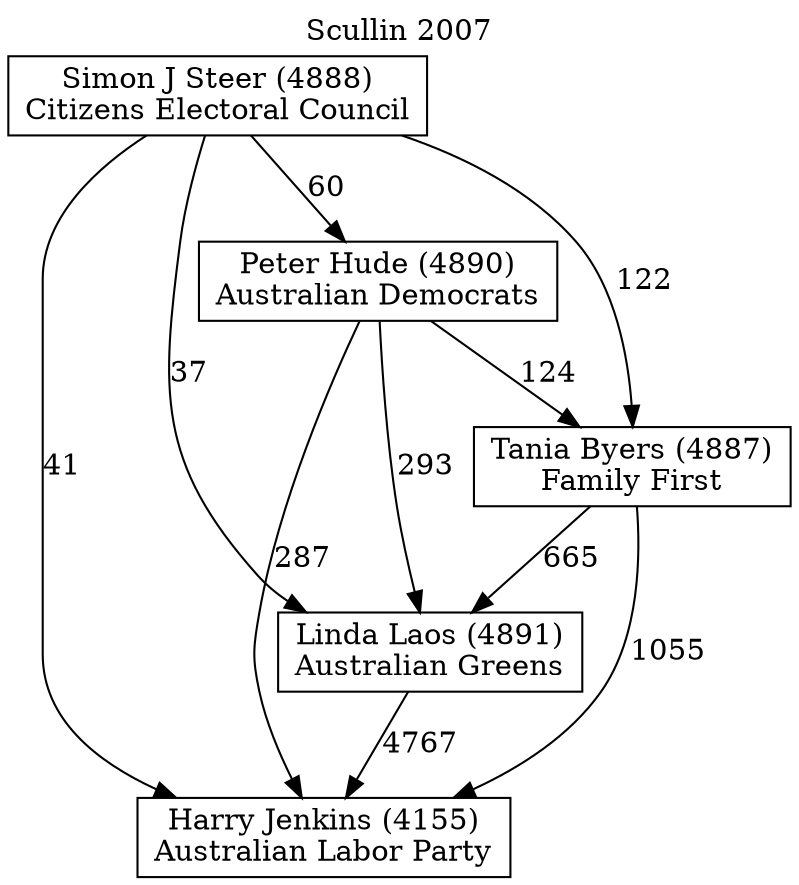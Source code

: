 // House preference flow
digraph "Harry Jenkins (4155)_Scullin_2007" {
	graph [label="Scullin 2007" labelloc=t mclimit=10]
	node [shape=box]
	"Harry Jenkins (4155)" [label="Harry Jenkins (4155)
Australian Labor Party"]
	"Linda Laos (4891)" [label="Linda Laos (4891)
Australian Greens"]
	"Peter Hude (4890)" [label="Peter Hude (4890)
Australian Democrats"]
	"Simon J Steer (4888)" [label="Simon J Steer (4888)
Citizens Electoral Council"]
	"Tania Byers (4887)" [label="Tania Byers (4887)
Family First"]
	"Linda Laos (4891)" -> "Harry Jenkins (4155)" [label=4767]
	"Peter Hude (4890)" -> "Harry Jenkins (4155)" [label=287]
	"Peter Hude (4890)" -> "Linda Laos (4891)" [label=293]
	"Peter Hude (4890)" -> "Tania Byers (4887)" [label=124]
	"Simon J Steer (4888)" -> "Harry Jenkins (4155)" [label=41]
	"Simon J Steer (4888)" -> "Linda Laos (4891)" [label=37]
	"Simon J Steer (4888)" -> "Peter Hude (4890)" [label=60]
	"Simon J Steer (4888)" -> "Tania Byers (4887)" [label=122]
	"Tania Byers (4887)" -> "Harry Jenkins (4155)" [label=1055]
	"Tania Byers (4887)" -> "Linda Laos (4891)" [label=665]
}
